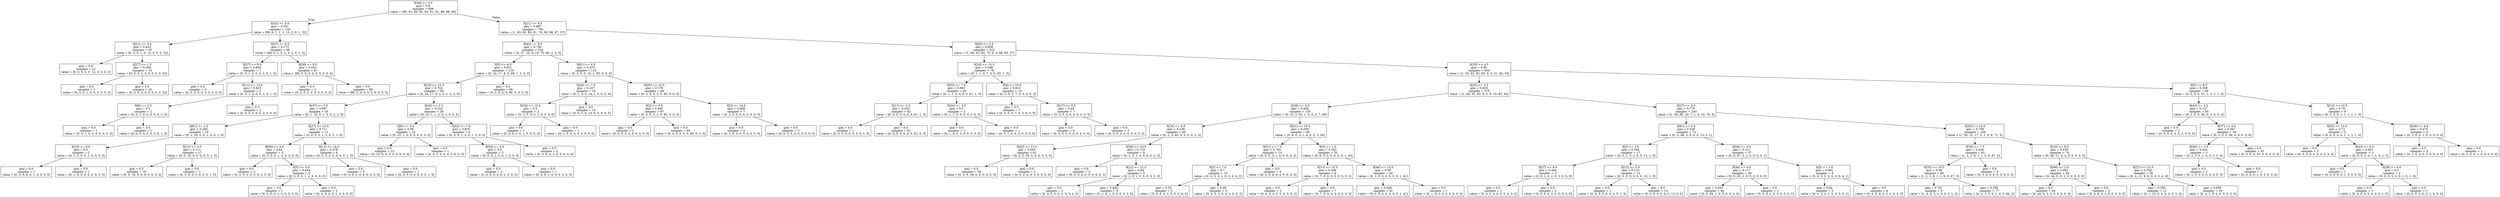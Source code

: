 digraph Tree {
node [shape=box] ;
0 [label="X[36] <= 0.5\ngini = 0.9\nsamples = 899\nvalue = [90, 93, 86, 90, 93, 91, 91, 88, 88, 89]"] ;
1 [label="X[42] <= 5.0\ngini = 0.551\nsamples = 143\nvalue = [89, 0, 1, 1, 2, 15, 2, 0, 1, 32]"] ;
0 -> 1 [labeldistance=2.5, labelangle=45, headlabel="True"] ;
2 [label="X[21] <= 5.5\ngini = 0.423\nsamples = 45\nvalue = [0, 0, 0, 1, 0, 12, 0, 0, 0, 32]"] ;
1 -> 2 ;
3 [label="gini = 0.0\nsamples = 12\nvalue = [0, 0, 0, 0, 0, 12, 0, 0, 0, 0]"] ;
2 -> 3 ;
4 [label="X[27] <= 1.5\ngini = 0.059\nsamples = 33\nvalue = [0, 0, 0, 1, 0, 0, 0, 0, 0, 32]"] ;
2 -> 4 ;
5 [label="gini = 0.0\nsamples = 1\nvalue = [0, 0, 0, 1, 0, 0, 0, 0, 0, 0]"] ;
4 -> 5 ;
6 [label="gini = 0.0\nsamples = 32\nvalue = [0, 0, 0, 0, 0, 0, 0, 0, 0, 32]"] ;
4 -> 6 ;
7 [label="X[37] <= 0.5\ngini = 0.173\nsamples = 98\nvalue = [89, 0, 1, 0, 2, 3, 2, 0, 1, 0]"] ;
1 -> 7 ;
8 [label="X[27] <= 8.0\ngini = 0.694\nsamples = 7\nvalue = [0, 0, 1, 0, 0, 3, 2, 0, 1, 0]"] ;
7 -> 8 ;
9 [label="gini = 0.0\nsamples = 3\nvalue = [0, 0, 0, 0, 0, 3, 0, 0, 0, 0]"] ;
8 -> 9 ;
10 [label="X[11] <= 13.5\ngini = 0.625\nsamples = 4\nvalue = [0, 0, 1, 0, 0, 0, 2, 0, 1, 0]"] ;
8 -> 10 ;
11 [label="X[6] <= 2.0\ngini = 0.5\nsamples = 2\nvalue = [0, 0, 1, 0, 0, 0, 0, 0, 1, 0]"] ;
10 -> 11 ;
12 [label="gini = 0.0\nsamples = 1\nvalue = [0, 0, 1, 0, 0, 0, 0, 0, 0, 0]"] ;
11 -> 12 ;
13 [label="gini = 0.0\nsamples = 1\nvalue = [0, 0, 0, 0, 0, 0, 0, 0, 1, 0]"] ;
11 -> 13 ;
14 [label="gini = 0.0\nsamples = 2\nvalue = [0, 0, 0, 0, 0, 0, 2, 0, 0, 0]"] ;
10 -> 14 ;
15 [label="X[59] <= 8.0\ngini = 0.043\nsamples = 91\nvalue = [89, 0, 0, 0, 2, 0, 0, 0, 0, 0]"] ;
7 -> 15 ;
16 [label="gini = 0.0\nsamples = 2\nvalue = [0, 0, 0, 0, 2, 0, 0, 0, 0, 0]"] ;
15 -> 16 ;
17 [label="gini = 0.0\nsamples = 89\nvalue = [89, 0, 0, 0, 0, 0, 0, 0, 0, 0]"] ;
15 -> 17 ;
18 [label="X[21] <= 0.5\ngini = 0.887\nsamples = 756\nvalue = [1, 93, 85, 89, 91, 76, 89, 88, 87, 57]"] ;
0 -> 18 [labeldistance=2.5, labelangle=-45, headlabel="False"] ;
19 [label="X[42] <= 9.5\ngini = 0.746\nsamples = 234\nvalue = [0, 27, 22, 6, 19, 70, 86, 2, 2, 0]"] ;
18 -> 19 ;
20 [label="X[5] <= 6.0\ngini = 0.631\nsamples = 124\nvalue = [0, 24, 17, 6, 3, 69, 1, 2, 2, 0]"] ;
19 -> 20 ;
21 [label="X[19] <= 12.5\ngini = 0.724\nsamples = 58\nvalue = [0, 24, 17, 6, 3, 3, 1, 2, 2, 0]"] ;
20 -> 21 ;
22 [label="X[37] <= 3.0\ngini = 0.667\nsamples = 30\nvalue = [0, 1, 16, 5, 1, 3, 0, 2, 2, 0]"] ;
21 -> 22 ;
23 [label="X[61] <= 2.5\ngini = 0.283\nsamples = 19\nvalue = [0, 1, 16, 0, 0, 1, 0, 0, 1, 0]"] ;
22 -> 23 ;
24 [label="X[19] <= 6.0\ngini = 0.5\nsamples = 2\nvalue = [0, 1, 0, 0, 0, 1, 0, 0, 0, 0]"] ;
23 -> 24 ;
25 [label="gini = 0.0\nsamples = 1\nvalue = [0, 0, 0, 0, 0, 1, 0, 0, 0, 0]"] ;
24 -> 25 ;
26 [label="gini = 0.0\nsamples = 1\nvalue = [0, 1, 0, 0, 0, 0, 0, 0, 0, 0]"] ;
24 -> 26 ;
27 [label="X[13] <= 2.5\ngini = 0.111\nsamples = 17\nvalue = [0, 0, 16, 0, 0, 0, 0, 0, 1, 0]"] ;
23 -> 27 ;
28 [label="gini = 0.0\nsamples = 16\nvalue = [0, 0, 16, 0, 0, 0, 0, 0, 0, 0]"] ;
27 -> 28 ;
29 [label="gini = 0.0\nsamples = 1\nvalue = [0, 0, 0, 0, 0, 0, 0, 0, 1, 0]"] ;
27 -> 29 ;
30 [label="X[27] <= 13.5\ngini = 0.711\nsamples = 11\nvalue = [0, 0, 0, 5, 1, 2, 0, 2, 1, 0]"] ;
22 -> 30 ;
31 [label="X[60] <= 4.5\ngini = 0.64\nsamples = 5\nvalue = [0, 0, 0, 0, 1, 2, 0, 2, 0, 0]"] ;
30 -> 31 ;
32 [label="gini = 0.0\nsamples = 2\nvalue = [0, 0, 0, 0, 0, 0, 0, 2, 0, 0]"] ;
31 -> 32 ;
33 [label="X[5] <= 0.5\ngini = 0.444\nsamples = 3\nvalue = [0, 0, 0, 0, 1, 2, 0, 0, 0, 0]"] ;
31 -> 33 ;
34 [label="gini = 0.0\nsamples = 1\nvalue = [0, 0, 0, 0, 1, 0, 0, 0, 0, 0]"] ;
33 -> 34 ;
35 [label="gini = 0.0\nsamples = 2\nvalue = [0, 0, 0, 0, 0, 2, 0, 0, 0, 0]"] ;
33 -> 35 ;
36 [label="X[11] <= 14.0\ngini = 0.278\nsamples = 6\nvalue = [0, 0, 0, 5, 0, 0, 0, 0, 1, 0]"] ;
30 -> 36 ;
37 [label="gini = 0.0\nsamples = 5\nvalue = [0, 0, 0, 5, 0, 0, 0, 0, 0, 0]"] ;
36 -> 37 ;
38 [label="gini = 0.0\nsamples = 1\nvalue = [0, 0, 0, 0, 0, 0, 0, 0, 1, 0]"] ;
36 -> 38 ;
39 [label="X[46] <= 2.5\ngini = 0.316\nsamples = 28\nvalue = [0, 23, 1, 1, 2, 0, 1, 0, 0, 0]"] ;
21 -> 39 ;
40 [label="X[9] <= 5.0\ngini = 0.08\nsamples = 24\nvalue = [0, 23, 1, 0, 0, 0, 0, 0, 0, 0]"] ;
39 -> 40 ;
41 [label="gini = 0.0\nsamples = 23\nvalue = [0, 23, 0, 0, 0, 0, 0, 0, 0, 0]"] ;
40 -> 41 ;
42 [label="gini = 0.0\nsamples = 1\nvalue = [0, 0, 1, 0, 0, 0, 0, 0, 0, 0]"] ;
40 -> 42 ;
43 [label="X[52] <= 7.5\ngini = 0.625\nsamples = 4\nvalue = [0, 0, 0, 1, 2, 0, 1, 0, 0, 0]"] ;
39 -> 43 ;
44 [label="X[54] <= 6.0\ngini = 0.5\nsamples = 2\nvalue = [0, 0, 0, 1, 0, 0, 1, 0, 0, 0]"] ;
43 -> 44 ;
45 [label="gini = 0.0\nsamples = 1\nvalue = [0, 0, 0, 0, 0, 0, 1, 0, 0, 0]"] ;
44 -> 45 ;
46 [label="gini = 0.0\nsamples = 1\nvalue = [0, 0, 0, 1, 0, 0, 0, 0, 0, 0]"] ;
44 -> 46 ;
47 [label="gini = 0.0\nsamples = 2\nvalue = [0, 0, 0, 0, 2, 0, 0, 0, 0, 0]"] ;
43 -> 47 ;
48 [label="gini = 0.0\nsamples = 66\nvalue = [0, 0, 0, 0, 0, 66, 0, 0, 0, 0]"] ;
20 -> 48 ;
49 [label="X[61] <= 6.5\ngini = 0.379\nsamples = 110\nvalue = [0, 3, 5, 0, 16, 1, 85, 0, 0, 0]"] ;
19 -> 49 ;
50 [label="X[44] <= 7.5\ngini = 0.227\nsamples = 16\nvalue = [0, 1, 0, 0, 14, 1, 0, 0, 0, 0]"] ;
49 -> 50 ;
51 [label="X[34] <= 15.5\ngini = 0.5\nsamples = 2\nvalue = [0, 1, 0, 0, 0, 1, 0, 0, 0, 0]"] ;
50 -> 51 ;
52 [label="gini = 0.0\nsamples = 1\nvalue = [0, 0, 0, 0, 0, 1, 0, 0, 0, 0]"] ;
51 -> 52 ;
53 [label="gini = 0.0\nsamples = 1\nvalue = [0, 1, 0, 0, 0, 0, 0, 0, 0, 0]"] ;
51 -> 53 ;
54 [label="gini = 0.0\nsamples = 14\nvalue = [0, 0, 0, 0, 14, 0, 0, 0, 0, 0]"] ;
50 -> 54 ;
55 [label="X[20] <= 10.0\ngini = 0.179\nsamples = 94\nvalue = [0, 2, 5, 0, 2, 0, 85, 0, 0, 0]"] ;
49 -> 55 ;
56 [label="X[3] <= 3.5\ngini = 0.045\nsamples = 87\nvalue = [0, 0, 0, 0, 2, 0, 85, 0, 0, 0]"] ;
55 -> 56 ;
57 [label="gini = 0.0\nsamples = 2\nvalue = [0, 0, 0, 0, 2, 0, 0, 0, 0, 0]"] ;
56 -> 57 ;
58 [label="gini = 0.0\nsamples = 85\nvalue = [0, 0, 0, 0, 0, 0, 85, 0, 0, 0]"] ;
56 -> 58 ;
59 [label="X[3] <= 14.0\ngini = 0.408\nsamples = 7\nvalue = [0, 2, 5, 0, 0, 0, 0, 0, 0, 0]"] ;
55 -> 59 ;
60 [label="gini = 0.0\nsamples = 2\nvalue = [0, 2, 0, 0, 0, 0, 0, 0, 0, 0]"] ;
59 -> 60 ;
61 [label="gini = 0.0\nsamples = 5\nvalue = [0, 0, 5, 0, 0, 0, 0, 0, 0, 0]"] ;
59 -> 61 ;
62 [label="X[60] <= 3.5\ngini = 0.859\nsamples = 522\nvalue = [1, 66, 63, 83, 72, 6, 3, 86, 85, 57]"] ;
18 -> 62 ;
63 [label="X[26] <= 13.5\ngini = 0.296\nsamples = 78\nvalue = [0, 1, 1, 0, 7, 0, 0, 65, 1, 3]"] ;
62 -> 63 ;
64 [label="X[53] <= 7.0\ngini = 0.091\nsamples = 64\nvalue = [0, 1, 1, 0, 0, 0, 0, 61, 1, 0]"] ;
63 -> 64 ;
65 [label="X[11] <= 2.5\ngini = 0.032\nsamples = 62\nvalue = [0, 0, 0, 0, 0, 0, 0, 61, 1, 0]"] ;
64 -> 65 ;
66 [label="gini = 0.0\nsamples = 1\nvalue = [0, 0, 0, 0, 0, 0, 0, 0, 1, 0]"] ;
65 -> 66 ;
67 [label="gini = 0.0\nsamples = 61\nvalue = [0, 0, 0, 0, 0, 0, 0, 61, 0, 0]"] ;
65 -> 67 ;
68 [label="X[54] <= 2.0\ngini = 0.5\nsamples = 2\nvalue = [0, 1, 1, 0, 0, 0, 0, 0, 0, 0]"] ;
64 -> 68 ;
69 [label="gini = 0.0\nsamples = 1\nvalue = [0, 1, 0, 0, 0, 0, 0, 0, 0, 0]"] ;
68 -> 69 ;
70 [label="gini = 0.0\nsamples = 1\nvalue = [0, 0, 1, 0, 0, 0, 0, 0, 0, 0]"] ;
68 -> 70 ;
71 [label="X[4] <= 10.0\ngini = 0.622\nsamples = 14\nvalue = [0, 0, 0, 0, 7, 0, 0, 4, 0, 3]"] ;
63 -> 71 ;
72 [label="gini = 0.0\nsamples = 7\nvalue = [0, 0, 0, 0, 7, 0, 0, 0, 0, 0]"] ;
71 -> 72 ;
73 [label="X[17] <= 5.5\ngini = 0.49\nsamples = 7\nvalue = [0, 0, 0, 0, 0, 0, 0, 4, 0, 3]"] ;
71 -> 73 ;
74 [label="gini = 0.0\nsamples = 4\nvalue = [0, 0, 0, 0, 0, 0, 0, 4, 0, 0]"] ;
73 -> 74 ;
75 [label="gini = 0.0\nsamples = 3\nvalue = [0, 0, 0, 0, 0, 0, 0, 0, 0, 3]"] ;
73 -> 75 ;
76 [label="X[33] <= 4.5\ngini = 0.85\nsamples = 444\nvalue = [1, 65, 62, 83, 65, 6, 3, 21, 84, 54]"] ;
62 -> 76 ;
77 [label="X[43] <= 0.5\ngini = 0.825\nsamples = 375\nvalue = [1, 60, 62, 83, 8, 5, 0, 19, 83, 54]"] ;
76 -> 77 ;
78 [label="X[26] <= 4.5\ngini = 0.646\nsamples = 135\nvalue = [0, 10, 2, 63, 1, 4, 0, 0, 7, 48]"] ;
77 -> 78 ;
79 [label="X[19] <= 8.5\ngini = 0.239\nsamples = 69\nvalue = [0, 2, 2, 60, 0, 0, 0, 0, 2, 3]"] ;
78 -> 79 ;
80 [label="X[62] <= 13.0\ngini = 0.063\nsamples = 61\nvalue = [0, 0, 2, 59, 0, 0, 0, 0, 0, 0]"] ;
79 -> 80 ;
81 [label="gini = 0.0\nsamples = 59\nvalue = [0, 0, 0, 59, 0, 0, 0, 0, 0, 0]"] ;
80 -> 81 ;
82 [label="gini = 0.0\nsamples = 2\nvalue = [0, 0, 2, 0, 0, 0, 0, 0, 0, 0]"] ;
80 -> 82 ;
83 [label="X[36] <= 10.0\ngini = 0.719\nsamples = 8\nvalue = [0, 2, 0, 1, 0, 0, 0, 0, 2, 3]"] ;
79 -> 83 ;
84 [label="gini = 0.0\nsamples = 3\nvalue = [0, 0, 0, 0, 0, 0, 0, 0, 0, 3]"] ;
83 -> 84 ;
85 [label="X[12] <= 12.5\ngini = 0.64\nsamples = 5\nvalue = [0, 2, 0, 1, 0, 0, 0, 0, 2, 0]"] ;
83 -> 85 ;
86 [label="gini = 0.0\nsamples = 2\nvalue = [0, 0, 0, 0, 0, 0, 0, 0, 2, 0]"] ;
85 -> 86 ;
87 [label="gini = 0.444\nsamples = 3\nvalue = [0, 2, 0, 1, 0, 0, 0, 0, 0, 0]"] ;
85 -> 87 ;
88 [label="X[21] <= 10.5\ngini = 0.509\nsamples = 66\nvalue = [0, 8, 0, 3, 1, 4, 0, 0, 5, 45]"] ;
78 -> 88 ;
89 [label="X[51] <= 7.0\ngini = 0.765\nsamples = 14\nvalue = [0, 0, 0, 3, 1, 4, 0, 0, 4, 2]"] ;
88 -> 89 ;
90 [label="X[2] <= 7.0\ngini = 0.7\nsamples = 10\nvalue = [0, 0, 0, 3, 1, 0, 0, 0, 4, 2]"] ;
89 -> 90 ;
91 [label="gini = 0.32\nsamples = 5\nvalue = [0, 0, 0, 0, 1, 0, 0, 0, 4, 0]"] ;
90 -> 91 ;
92 [label="gini = 0.48\nsamples = 5\nvalue = [0, 0, 0, 3, 0, 0, 0, 0, 0, 2]"] ;
90 -> 92 ;
93 [label="gini = 0.0\nsamples = 4\nvalue = [0, 0, 0, 0, 0, 4, 0, 0, 0, 0]"] ;
89 -> 93 ;
94 [label="X[3] <= 1.5\ngini = 0.292\nsamples = 52\nvalue = [0, 8, 0, 0, 0, 0, 0, 0, 1, 43]"] ;
88 -> 94 ;
95 [label="X[13] <= 15.5\ngini = 0.346\nsamples = 9\nvalue = [0, 7, 0, 0, 0, 0, 0, 0, 0, 2]"] ;
94 -> 95 ;
96 [label="gini = 0.0\nsamples = 2\nvalue = [0, 0, 0, 0, 0, 0, 0, 0, 0, 2]"] ;
95 -> 96 ;
97 [label="gini = 0.0\nsamples = 7\nvalue = [0, 7, 0, 0, 0, 0, 0, 0, 0, 0]"] ;
95 -> 97 ;
98 [label="X[44] <= 15.5\ngini = 0.09\nsamples = 43\nvalue = [0, 1, 0, 0, 0, 0, 0, 0, 1, 41]"] ;
94 -> 98 ;
99 [label="gini = 0.046\nsamples = 42\nvalue = [0, 0, 0, 0, 0, 0, 0, 0, 1, 41]"] ;
98 -> 99 ;
100 [label="gini = 0.0\nsamples = 1\nvalue = [0, 1, 0, 0, 0, 0, 0, 0, 0, 0]"] ;
98 -> 100 ;
101 [label="X[27] <= 6.5\ngini = 0.779\nsamples = 240\nvalue = [1, 50, 60, 20, 7, 1, 0, 19, 76, 6]"] ;
77 -> 101 ;
102 [label="X[61] <= 2.0\ngini = 0.539\nsamples = 74\nvalue = [0, 0, 48, 3, 4, 0, 0, 13, 5, 1]"] ;
101 -> 102 ;
103 [label="X[5] <= 3.0\ngini = 0.394\nsamples = 17\nvalue = [0, 0, 1, 0, 2, 0, 0, 13, 1, 0]"] ;
102 -> 103 ;
104 [label="X[37] <= 8.0\ngini = 0.444\nsamples = 3\nvalue = [0, 0, 1, 0, 2, 0, 0, 0, 0, 0]"] ;
103 -> 104 ;
105 [label="gini = 0.0\nsamples = 1\nvalue = [0, 0, 1, 0, 0, 0, 0, 0, 0, 0]"] ;
104 -> 105 ;
106 [label="gini = 0.0\nsamples = 2\nvalue = [0, 0, 0, 0, 2, 0, 0, 0, 0, 0]"] ;
104 -> 106 ;
107 [label="X[12] <= 5.0\ngini = 0.133\nsamples = 14\nvalue = [0, 0, 0, 0, 0, 0, 0, 13, 1, 0]"] ;
103 -> 107 ;
108 [label="gini = 0.0\nsamples = 1\nvalue = [0, 0, 0, 0, 0, 0, 0, 0, 1, 0]"] ;
107 -> 108 ;
109 [label="gini = 0.0\nsamples = 13\nvalue = [0, 0, 0, 0, 0, 0, 0, 13, 0, 0]"] ;
107 -> 109 ;
110 [label="X[26] <= 9.0\ngini = 0.311\nsamples = 57\nvalue = [0, 0, 47, 3, 2, 0, 0, 0, 4, 1]"] ;
102 -> 110 ;
111 [label="X[46] <= 6.0\ngini = 0.117\nsamples = 48\nvalue = [0, 0, 45, 3, 0, 0, 0, 0, 0, 0]"] ;
110 -> 111 ;
112 [label="gini = 0.043\nsamples = 46\nvalue = [0, 0, 45, 1, 0, 0, 0, 0, 0, 0]"] ;
111 -> 112 ;
113 [label="gini = 0.0\nsamples = 2\nvalue = [0, 0, 0, 2, 0, 0, 0, 0, 0, 0]"] ;
111 -> 113 ;
114 [label="X[5] <= 3.0\ngini = 0.691\nsamples = 9\nvalue = [0, 0, 2, 0, 2, 0, 0, 0, 4, 1]"] ;
110 -> 114 ;
115 [label="gini = 0.64\nsamples = 5\nvalue = [0, 0, 2, 0, 2, 0, 0, 0, 0, 1]"] ;
114 -> 115 ;
116 [label="gini = 0.0\nsamples = 4\nvalue = [0, 0, 0, 0, 0, 0, 0, 0, 4, 0]"] ;
114 -> 116 ;
117 [label="X[20] <= 14.5\ngini = 0.708\nsamples = 166\nvalue = [1, 50, 12, 17, 3, 1, 0, 6, 71, 5]"] ;
101 -> 117 ;
118 [label="X[30] <= 7.5\ngini = 0.454\nsamples = 92\nvalue = [1, 2, 1, 8, 1, 1, 0, 6, 67, 5]"] ;
117 -> 118 ;
119 [label="X[35] <= 10.5\ngini = 0.38\nsamples = 86\nvalue = [1, 2, 1, 8, 1, 1, 0, 0, 67, 5]"] ;
118 -> 119 ;
120 [label="gini = 0.741\nsamples = 9\nvalue = [1, 0, 0, 3, 1, 0, 0, 0, 1, 3]"] ;
119 -> 120 ;
121 [label="gini = 0.259\nsamples = 77\nvalue = [0, 2, 1, 5, 0, 1, 0, 0, 66, 2]"] ;
119 -> 121 ;
122 [label="gini = 0.0\nsamples = 6\nvalue = [0, 0, 0, 0, 0, 0, 0, 6, 0, 0]"] ;
118 -> 122 ;
123 [label="X[10] <= 8.5\ngini = 0.539\nsamples = 74\nvalue = [0, 48, 11, 9, 2, 0, 0, 0, 4, 0]"] ;
117 -> 123 ;
124 [label="X[49] <= 2.0\ngini = 0.083\nsamples = 46\nvalue = [0, 44, 0, 0, 2, 0, 0, 0, 0, 0]"] ;
123 -> 124 ;
125 [label="gini = 0.0\nsamples = 44\nvalue = [0, 44, 0, 0, 0, 0, 0, 0, 0, 0]"] ;
124 -> 125 ;
126 [label="gini = 0.0\nsamples = 2\nvalue = [0, 0, 0, 0, 2, 0, 0, 0, 0, 0]"] ;
124 -> 126 ;
127 [label="X[27] <= 13.5\ngini = 0.702\nsamples = 28\nvalue = [0, 4, 11, 9, 0, 0, 0, 0, 4, 0]"] ;
123 -> 127 ;
128 [label="gini = 0.292\nsamples = 12\nvalue = [0, 1, 10, 0, 0, 0, 0, 0, 1, 0]"] ;
127 -> 128 ;
129 [label="gini = 0.609\nsamples = 16\nvalue = [0, 3, 1, 9, 0, 0, 0, 0, 3, 0]"] ;
127 -> 129 ;
130 [label="X[5] <= 8.5\ngini = 0.309\nsamples = 69\nvalue = [0, 5, 0, 0, 57, 1, 3, 2, 1, 0]"] ;
76 -> 130 ;
131 [label="X[44] <= 4.5\ngini = 0.127\nsamples = 60\nvalue = [0, 2, 0, 0, 56, 0, 2, 0, 0, 0]"] ;
130 -> 131 ;
132 [label="gini = 0.0\nsamples = 2\nvalue = [0, 0, 0, 0, 0, 0, 2, 0, 0, 0]"] ;
131 -> 132 ;
133 [label="X[37] <= 6.5\ngini = 0.067\nsamples = 58\nvalue = [0, 2, 0, 0, 56, 0, 0, 0, 0, 0]"] ;
131 -> 133 ;
134 [label="X[46] <= 2.0\ngini = 0.444\nsamples = 3\nvalue = [0, 2, 0, 0, 1, 0, 0, 0, 0, 0]"] ;
133 -> 134 ;
135 [label="gini = 0.0\nsamples = 2\nvalue = [0, 2, 0, 0, 0, 0, 0, 0, 0, 0]"] ;
134 -> 135 ;
136 [label="gini = 0.0\nsamples = 1\nvalue = [0, 0, 0, 0, 1, 0, 0, 0, 0, 0]"] ;
134 -> 136 ;
137 [label="gini = 0.0\nsamples = 55\nvalue = [0, 0, 0, 0, 55, 0, 0, 0, 0, 0]"] ;
133 -> 137 ;
138 [label="X[12] <= 10.5\ngini = 0.79\nsamples = 9\nvalue = [0, 3, 0, 0, 1, 1, 1, 2, 1, 0]"] ;
130 -> 138 ;
139 [label="X[52] <= 15.5\ngini = 0.72\nsamples = 5\nvalue = [0, 0, 0, 0, 0, 1, 1, 2, 1, 0]"] ;
138 -> 139 ;
140 [label="gini = 0.0\nsamples = 2\nvalue = [0, 0, 0, 0, 0, 0, 0, 2, 0, 0]"] ;
139 -> 140 ;
141 [label="X[33] <= 6.5\ngini = 0.667\nsamples = 3\nvalue = [0, 0, 0, 0, 0, 1, 1, 0, 1, 0]"] ;
139 -> 141 ;
142 [label="gini = 0.0\nsamples = 1\nvalue = [0, 0, 0, 0, 0, 1, 0, 0, 0, 0]"] ;
141 -> 142 ;
143 [label="X[36] <= 6.0\ngini = 0.5\nsamples = 2\nvalue = [0, 0, 0, 0, 0, 0, 1, 0, 1, 0]"] ;
141 -> 143 ;
144 [label="gini = 0.0\nsamples = 1\nvalue = [0, 0, 0, 0, 0, 0, 0, 0, 1, 0]"] ;
143 -> 144 ;
145 [label="gini = 0.0\nsamples = 1\nvalue = [0, 0, 0, 0, 0, 0, 1, 0, 0, 0]"] ;
143 -> 145 ;
146 [label="X[38] <= 4.5\ngini = 0.375\nsamples = 4\nvalue = [0, 3, 0, 0, 1, 0, 0, 0, 0, 0]"] ;
138 -> 146 ;
147 [label="gini = 0.0\nsamples = 3\nvalue = [0, 3, 0, 0, 0, 0, 0, 0, 0, 0]"] ;
146 -> 147 ;
148 [label="gini = 0.0\nsamples = 1\nvalue = [0, 0, 0, 0, 1, 0, 0, 0, 0, 0]"] ;
146 -> 148 ;
}
